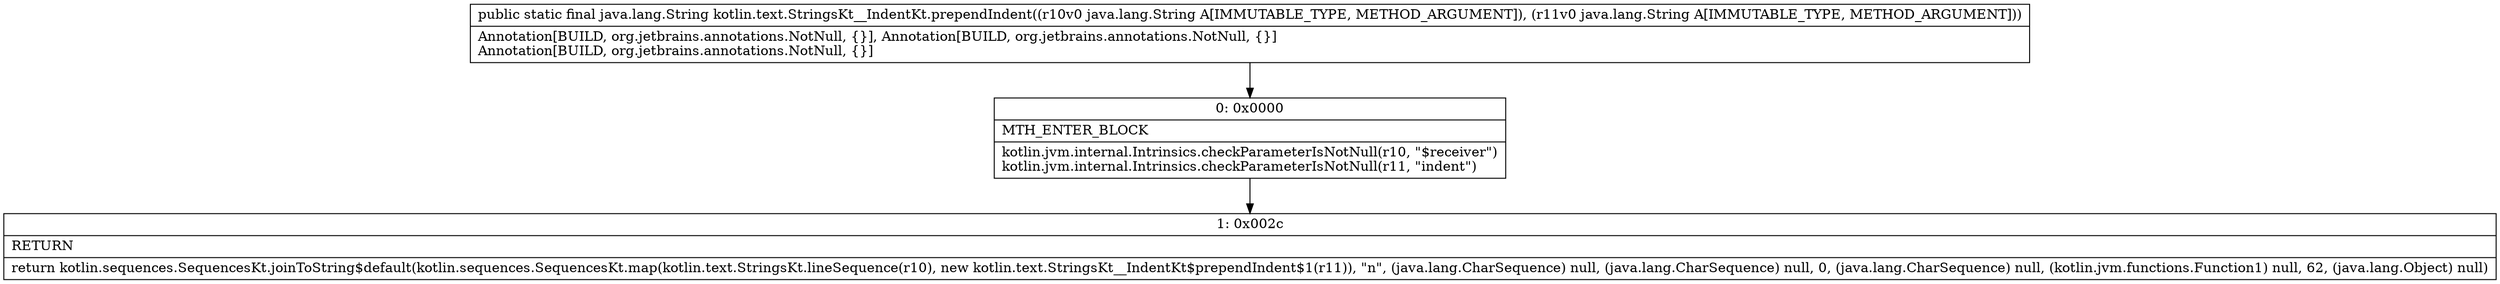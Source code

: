 digraph "CFG forkotlin.text.StringsKt__IndentKt.prependIndent(Ljava\/lang\/String;Ljava\/lang\/String;)Ljava\/lang\/String;" {
Node_0 [shape=record,label="{0\:\ 0x0000|MTH_ENTER_BLOCK\l|kotlin.jvm.internal.Intrinsics.checkParameterIsNotNull(r10, \"$receiver\")\lkotlin.jvm.internal.Intrinsics.checkParameterIsNotNull(r11, \"indent\")\l}"];
Node_1 [shape=record,label="{1\:\ 0x002c|RETURN\l|return kotlin.sequences.SequencesKt.joinToString$default(kotlin.sequences.SequencesKt.map(kotlin.text.StringsKt.lineSequence(r10), new kotlin.text.StringsKt__IndentKt$prependIndent$1(r11)), \"n\", (java.lang.CharSequence) null, (java.lang.CharSequence) null, 0, (java.lang.CharSequence) null, (kotlin.jvm.functions.Function1) null, 62, (java.lang.Object) null)\l}"];
MethodNode[shape=record,label="{public static final java.lang.String kotlin.text.StringsKt__IndentKt.prependIndent((r10v0 java.lang.String A[IMMUTABLE_TYPE, METHOD_ARGUMENT]), (r11v0 java.lang.String A[IMMUTABLE_TYPE, METHOD_ARGUMENT]))  | Annotation[BUILD, org.jetbrains.annotations.NotNull, \{\}], Annotation[BUILD, org.jetbrains.annotations.NotNull, \{\}]\lAnnotation[BUILD, org.jetbrains.annotations.NotNull, \{\}]\l}"];
MethodNode -> Node_0;
Node_0 -> Node_1;
}

